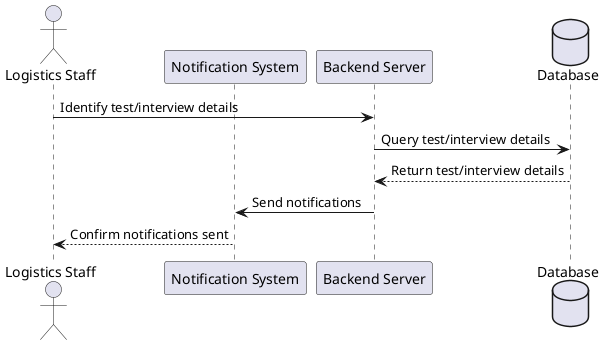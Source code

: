 ; filepath: /home/slightlywind/Repositories/Legacy/SWD392/sequence_diagrams/notify_students_of_test_interview_details.puml
@startuml
actor "Logistics Staff" as Staff
participant "Notification System" as NotificationSystem
participant "Backend Server" as BackendServer
database Database

Staff -> BackendServer: Identify test/interview details
BackendServer -> Database: Query test/interview details
Database --> BackendServer: Return test/interview details
BackendServer -> NotificationSystem: Send notifications
NotificationSystem --> Staff: Confirm notifications sent
@enduml